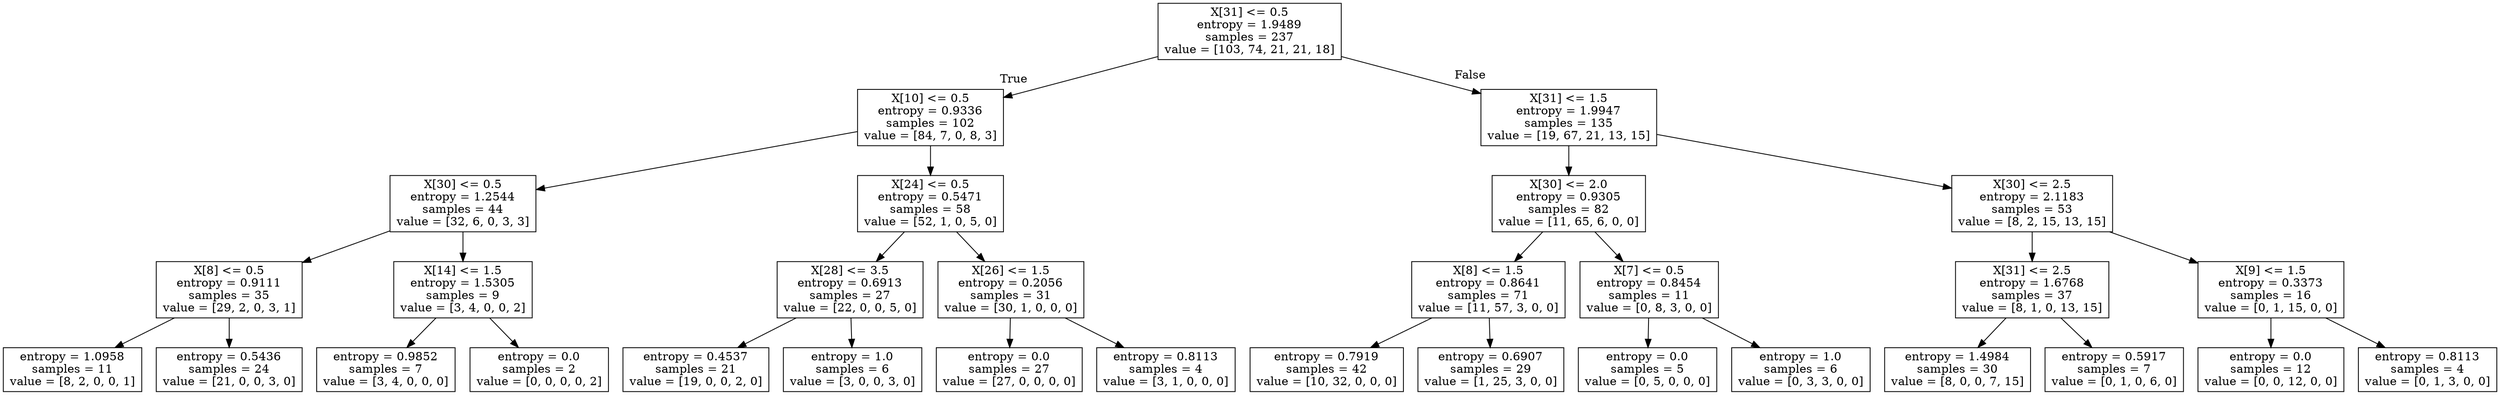 digraph Tree {
node [shape=box] ;
0 [label="X[31] <= 0.5\nentropy = 1.9489\nsamples = 237\nvalue = [103, 74, 21, 21, 18]"] ;
1 [label="X[10] <= 0.5\nentropy = 0.9336\nsamples = 102\nvalue = [84, 7, 0, 8, 3]"] ;
0 -> 1 [labeldistance=2.5, labelangle=45, headlabel="True"] ;
2 [label="X[30] <= 0.5\nentropy = 1.2544\nsamples = 44\nvalue = [32, 6, 0, 3, 3]"] ;
1 -> 2 ;
3 [label="X[8] <= 0.5\nentropy = 0.9111\nsamples = 35\nvalue = [29, 2, 0, 3, 1]"] ;
2 -> 3 ;
4 [label="entropy = 1.0958\nsamples = 11\nvalue = [8, 2, 0, 0, 1]"] ;
3 -> 4 ;
5 [label="entropy = 0.5436\nsamples = 24\nvalue = [21, 0, 0, 3, 0]"] ;
3 -> 5 ;
6 [label="X[14] <= 1.5\nentropy = 1.5305\nsamples = 9\nvalue = [3, 4, 0, 0, 2]"] ;
2 -> 6 ;
7 [label="entropy = 0.9852\nsamples = 7\nvalue = [3, 4, 0, 0, 0]"] ;
6 -> 7 ;
8 [label="entropy = 0.0\nsamples = 2\nvalue = [0, 0, 0, 0, 2]"] ;
6 -> 8 ;
9 [label="X[24] <= 0.5\nentropy = 0.5471\nsamples = 58\nvalue = [52, 1, 0, 5, 0]"] ;
1 -> 9 ;
10 [label="X[28] <= 3.5\nentropy = 0.6913\nsamples = 27\nvalue = [22, 0, 0, 5, 0]"] ;
9 -> 10 ;
11 [label="entropy = 0.4537\nsamples = 21\nvalue = [19, 0, 0, 2, 0]"] ;
10 -> 11 ;
12 [label="entropy = 1.0\nsamples = 6\nvalue = [3, 0, 0, 3, 0]"] ;
10 -> 12 ;
13 [label="X[26] <= 1.5\nentropy = 0.2056\nsamples = 31\nvalue = [30, 1, 0, 0, 0]"] ;
9 -> 13 ;
14 [label="entropy = 0.0\nsamples = 27\nvalue = [27, 0, 0, 0, 0]"] ;
13 -> 14 ;
15 [label="entropy = 0.8113\nsamples = 4\nvalue = [3, 1, 0, 0, 0]"] ;
13 -> 15 ;
16 [label="X[31] <= 1.5\nentropy = 1.9947\nsamples = 135\nvalue = [19, 67, 21, 13, 15]"] ;
0 -> 16 [labeldistance=2.5, labelangle=-45, headlabel="False"] ;
17 [label="X[30] <= 2.0\nentropy = 0.9305\nsamples = 82\nvalue = [11, 65, 6, 0, 0]"] ;
16 -> 17 ;
18 [label="X[8] <= 1.5\nentropy = 0.8641\nsamples = 71\nvalue = [11, 57, 3, 0, 0]"] ;
17 -> 18 ;
19 [label="entropy = 0.7919\nsamples = 42\nvalue = [10, 32, 0, 0, 0]"] ;
18 -> 19 ;
20 [label="entropy = 0.6907\nsamples = 29\nvalue = [1, 25, 3, 0, 0]"] ;
18 -> 20 ;
21 [label="X[7] <= 0.5\nentropy = 0.8454\nsamples = 11\nvalue = [0, 8, 3, 0, 0]"] ;
17 -> 21 ;
22 [label="entropy = 0.0\nsamples = 5\nvalue = [0, 5, 0, 0, 0]"] ;
21 -> 22 ;
23 [label="entropy = 1.0\nsamples = 6\nvalue = [0, 3, 3, 0, 0]"] ;
21 -> 23 ;
24 [label="X[30] <= 2.5\nentropy = 2.1183\nsamples = 53\nvalue = [8, 2, 15, 13, 15]"] ;
16 -> 24 ;
25 [label="X[31] <= 2.5\nentropy = 1.6768\nsamples = 37\nvalue = [8, 1, 0, 13, 15]"] ;
24 -> 25 ;
26 [label="entropy = 1.4984\nsamples = 30\nvalue = [8, 0, 0, 7, 15]"] ;
25 -> 26 ;
27 [label="entropy = 0.5917\nsamples = 7\nvalue = [0, 1, 0, 6, 0]"] ;
25 -> 27 ;
28 [label="X[9] <= 1.5\nentropy = 0.3373\nsamples = 16\nvalue = [0, 1, 15, 0, 0]"] ;
24 -> 28 ;
29 [label="entropy = 0.0\nsamples = 12\nvalue = [0, 0, 12, 0, 0]"] ;
28 -> 29 ;
30 [label="entropy = 0.8113\nsamples = 4\nvalue = [0, 1, 3, 0, 0]"] ;
28 -> 30 ;
}